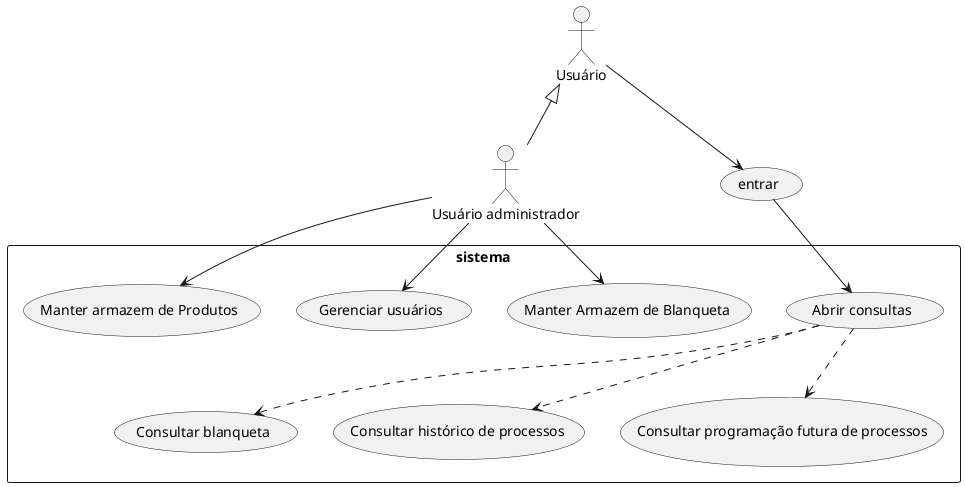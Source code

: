 @startuml
:Usuário:
:Usuário administrador: as admin

usecase (entrar) as UC1
rectangle sistema{
    usecase (Consultar blanqueta) as UC2
    usecase (Manter Armazem de Blanqueta) as UC3
    usecase (Abrir consultas) as UC8
    usecase (Consultar histórico de processos) as UC4
    usecase (Consultar programação futura de processos) as UC7
    usecase (Manter armazem de Produtos) as UC5
    usecase (Gerenciar usuários) as UC6
}

admin -up-|> Usuário
Usuário --> UC1
UC1 --> UC8
UC8 ..>UC4
UC8 ..>UC2
UC8 ..>UC7
admin --> UC3
admin --> UC5
admin --> UC6
@enduml
